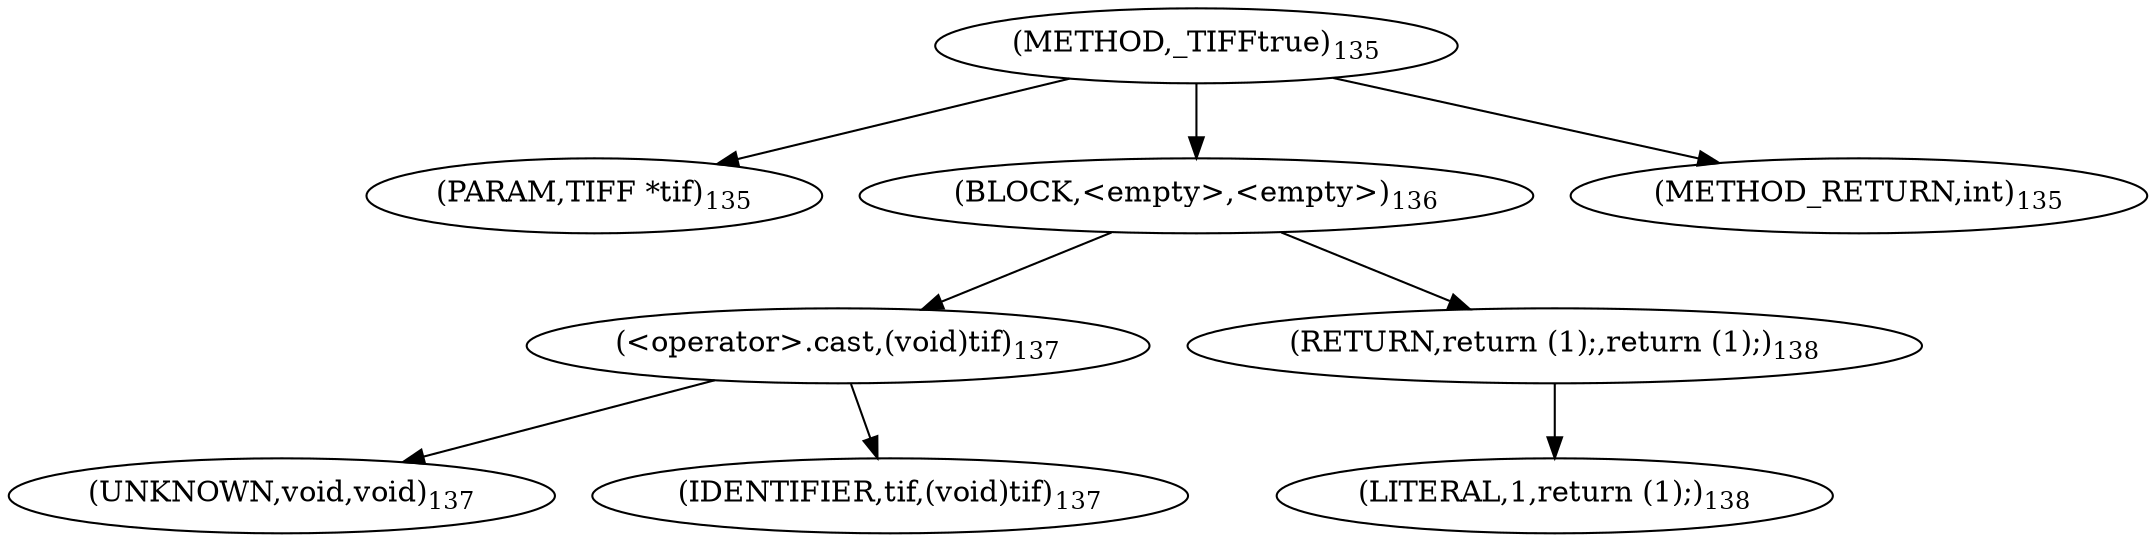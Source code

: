 digraph "_TIFFtrue" {  
"1923" [label = <(METHOD,_TIFFtrue)<SUB>135</SUB>> ]
"1924" [label = <(PARAM,TIFF *tif)<SUB>135</SUB>> ]
"1925" [label = <(BLOCK,&lt;empty&gt;,&lt;empty&gt;)<SUB>136</SUB>> ]
"1926" [label = <(&lt;operator&gt;.cast,(void)tif)<SUB>137</SUB>> ]
"1927" [label = <(UNKNOWN,void,void)<SUB>137</SUB>> ]
"1928" [label = <(IDENTIFIER,tif,(void)tif)<SUB>137</SUB>> ]
"1929" [label = <(RETURN,return (1);,return (1);)<SUB>138</SUB>> ]
"1930" [label = <(LITERAL,1,return (1);)<SUB>138</SUB>> ]
"1931" [label = <(METHOD_RETURN,int)<SUB>135</SUB>> ]
  "1923" -> "1924" 
  "1923" -> "1925" 
  "1923" -> "1931" 
  "1925" -> "1926" 
  "1925" -> "1929" 
  "1926" -> "1927" 
  "1926" -> "1928" 
  "1929" -> "1930" 
}
